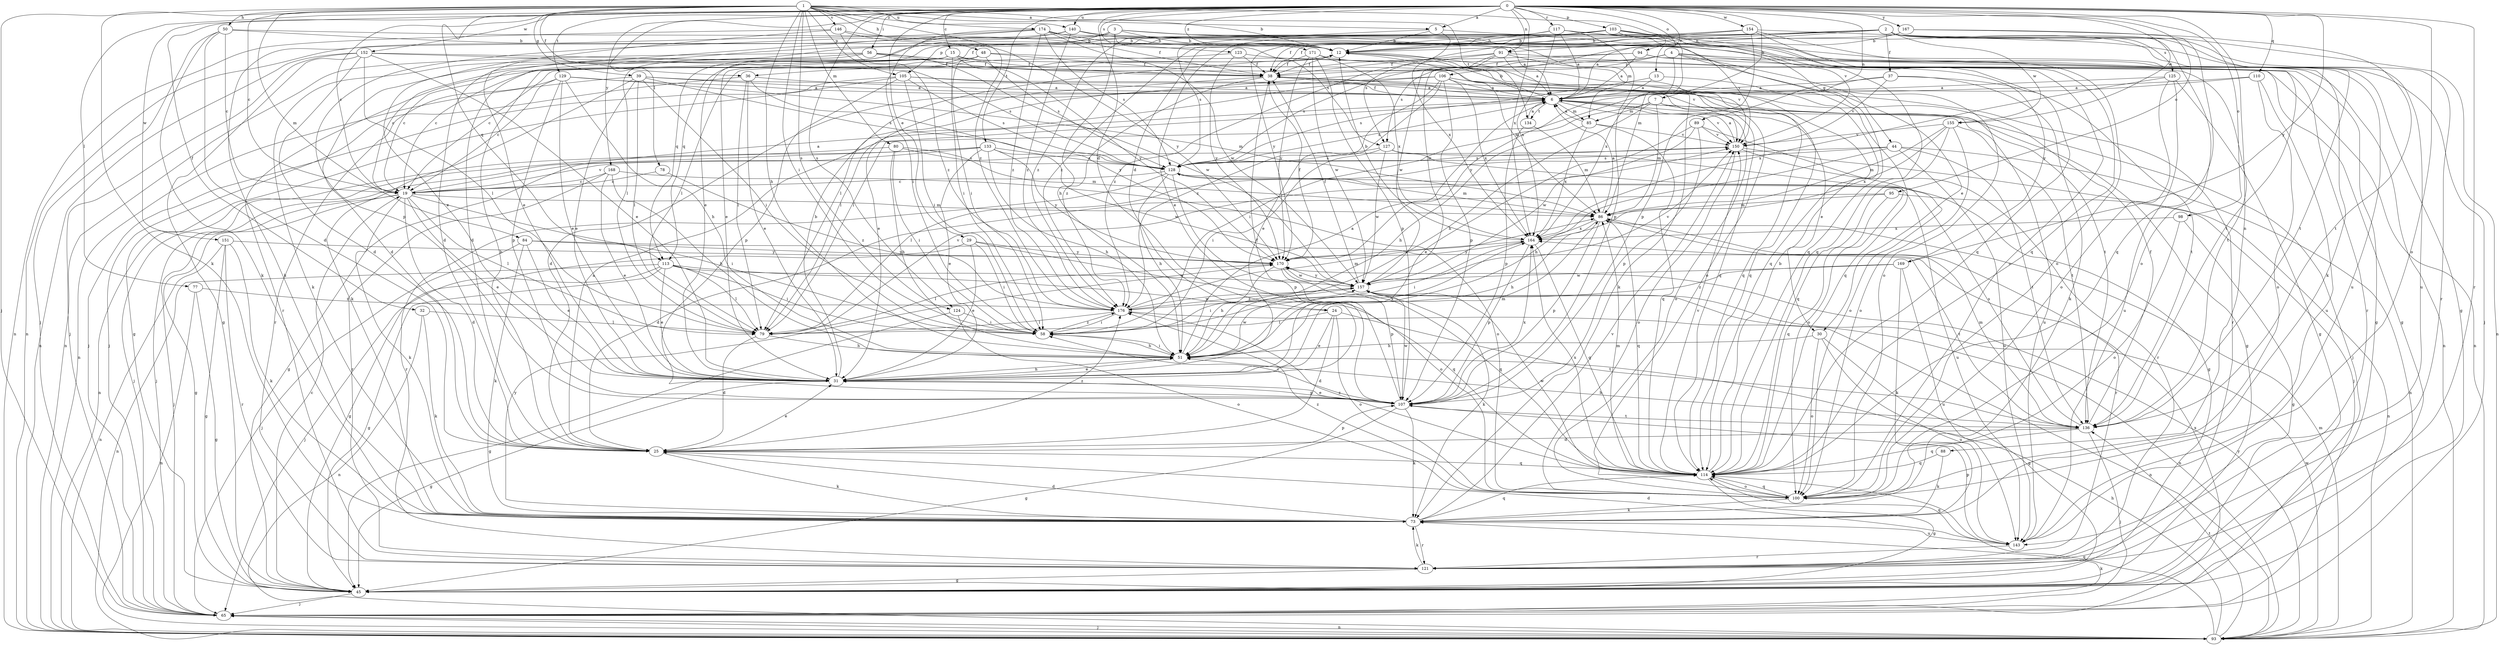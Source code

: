 strict digraph  {
0;
1;
2;
3;
4;
5;
6;
7;
12;
13;
15;
19;
24;
25;
29;
30;
31;
32;
36;
37;
38;
39;
44;
45;
48;
50;
51;
56;
58;
65;
73;
77;
78;
79;
80;
84;
85;
86;
88;
89;
91;
93;
94;
95;
98;
100;
103;
105;
106;
107;
110;
113;
114;
117;
121;
123;
124;
125;
127;
128;
129;
133;
134;
136;
140;
143;
146;
150;
151;
152;
154;
155;
157;
164;
167;
168;
169;
170;
171;
174;
176;
0 -> 5  [label=a];
0 -> 7  [label=b];
0 -> 13  [label=c];
0 -> 15  [label=c];
0 -> 19  [label=c];
0 -> 24  [label=d];
0 -> 29  [label=e];
0 -> 32  [label=f];
0 -> 56  [label=i];
0 -> 77  [label=l];
0 -> 78  [label=l];
0 -> 88  [label=n];
0 -> 89  [label=n];
0 -> 91  [label=n];
0 -> 94  [label=o];
0 -> 95  [label=o];
0 -> 98  [label=o];
0 -> 100  [label=o];
0 -> 103  [label=p];
0 -> 110  [label=q];
0 -> 117  [label=r];
0 -> 121  [label=r];
0 -> 123  [label=s];
0 -> 124  [label=s];
0 -> 129  [label=t];
0 -> 133  [label=t];
0 -> 140  [label=u];
0 -> 151  [label=w];
0 -> 152  [label=w];
0 -> 154  [label=w];
0 -> 155  [label=w];
0 -> 164  [label=x];
0 -> 167  [label=y];
0 -> 168  [label=y];
0 -> 169  [label=y];
0 -> 171  [label=z];
1 -> 5  [label=a];
1 -> 12  [label=b];
1 -> 19  [label=c];
1 -> 36  [label=f];
1 -> 39  [label=g];
1 -> 48  [label=h];
1 -> 50  [label=h];
1 -> 51  [label=h];
1 -> 58  [label=i];
1 -> 65  [label=j];
1 -> 73  [label=k];
1 -> 80  [label=m];
1 -> 84  [label=m];
1 -> 105  [label=p];
1 -> 113  [label=q];
1 -> 124  [label=s];
1 -> 134  [label=t];
1 -> 140  [label=u];
1 -> 146  [label=v];
1 -> 150  [label=v];
1 -> 174  [label=z];
1 -> 176  [label=z];
2 -> 24  [label=d];
2 -> 36  [label=f];
2 -> 37  [label=f];
2 -> 91  [label=n];
2 -> 93  [label=n];
2 -> 100  [label=o];
2 -> 113  [label=q];
2 -> 121  [label=r];
2 -> 125  [label=s];
2 -> 127  [label=s];
2 -> 143  [label=u];
2 -> 155  [label=w];
2 -> 157  [label=w];
3 -> 12  [label=b];
3 -> 44  [label=g];
3 -> 51  [label=h];
3 -> 85  [label=m];
3 -> 93  [label=n];
3 -> 105  [label=p];
3 -> 113  [label=q];
3 -> 127  [label=s];
3 -> 143  [label=u];
4 -> 30  [label=e];
4 -> 79  [label=l];
4 -> 93  [label=n];
4 -> 100  [label=o];
4 -> 106  [label=p];
4 -> 127  [label=s];
4 -> 164  [label=x];
4 -> 169  [label=y];
5 -> 12  [label=b];
5 -> 114  [label=q];
5 -> 128  [label=s];
5 -> 164  [label=x];
6 -> 12  [label=b];
6 -> 30  [label=e];
6 -> 38  [label=f];
6 -> 65  [label=j];
6 -> 85  [label=m];
6 -> 100  [label=o];
6 -> 128  [label=s];
6 -> 134  [label=t];
6 -> 150  [label=v];
7 -> 45  [label=g];
7 -> 51  [label=h];
7 -> 58  [label=i];
7 -> 85  [label=m];
7 -> 86  [label=m];
7 -> 143  [label=u];
12 -> 38  [label=f];
12 -> 86  [label=m];
12 -> 121  [label=r];
12 -> 150  [label=v];
13 -> 6  [label=a];
13 -> 114  [label=q];
13 -> 128  [label=s];
15 -> 25  [label=d];
15 -> 31  [label=e];
15 -> 38  [label=f];
15 -> 58  [label=i];
15 -> 73  [label=k];
15 -> 100  [label=o];
15 -> 170  [label=y];
19 -> 6  [label=a];
19 -> 25  [label=d];
19 -> 31  [label=e];
19 -> 45  [label=g];
19 -> 58  [label=i];
19 -> 65  [label=j];
19 -> 73  [label=k];
19 -> 79  [label=l];
19 -> 86  [label=m];
19 -> 150  [label=v];
24 -> 25  [label=d];
24 -> 31  [label=e];
24 -> 79  [label=l];
24 -> 100  [label=o];
24 -> 136  [label=t];
25 -> 6  [label=a];
25 -> 12  [label=b];
25 -> 31  [label=e];
25 -> 73  [label=k];
25 -> 107  [label=p];
25 -> 114  [label=q];
25 -> 176  [label=z];
29 -> 31  [label=e];
29 -> 45  [label=g];
29 -> 58  [label=i];
29 -> 100  [label=o];
29 -> 170  [label=y];
30 -> 45  [label=g];
30 -> 51  [label=h];
30 -> 100  [label=o];
30 -> 143  [label=u];
31 -> 12  [label=b];
31 -> 45  [label=g];
31 -> 51  [label=h];
31 -> 86  [label=m];
31 -> 107  [label=p];
32 -> 73  [label=k];
32 -> 79  [label=l];
32 -> 93  [label=n];
36 -> 6  [label=a];
36 -> 31  [label=e];
36 -> 65  [label=j];
36 -> 79  [label=l];
36 -> 170  [label=y];
37 -> 6  [label=a];
37 -> 73  [label=k];
37 -> 136  [label=t];
37 -> 150  [label=v];
37 -> 170  [label=y];
38 -> 6  [label=a];
38 -> 31  [label=e];
38 -> 114  [label=q];
38 -> 176  [label=z];
39 -> 6  [label=a];
39 -> 31  [label=e];
39 -> 58  [label=i];
39 -> 73  [label=k];
39 -> 79  [label=l];
39 -> 93  [label=n];
39 -> 128  [label=s];
39 -> 136  [label=t];
44 -> 51  [label=h];
44 -> 79  [label=l];
44 -> 93  [label=n];
44 -> 128  [label=s];
44 -> 136  [label=t];
44 -> 143  [label=u];
45 -> 19  [label=c];
45 -> 65  [label=j];
48 -> 19  [label=c];
48 -> 38  [label=f];
48 -> 58  [label=i];
48 -> 79  [label=l];
48 -> 128  [label=s];
48 -> 150  [label=v];
50 -> 6  [label=a];
50 -> 12  [label=b];
50 -> 19  [label=c];
50 -> 25  [label=d];
50 -> 65  [label=j];
50 -> 73  [label=k];
51 -> 6  [label=a];
51 -> 31  [label=e];
51 -> 58  [label=i];
51 -> 157  [label=w];
51 -> 164  [label=x];
56 -> 19  [label=c];
56 -> 38  [label=f];
56 -> 79  [label=l];
56 -> 93  [label=n];
56 -> 114  [label=q];
56 -> 157  [label=w];
58 -> 51  [label=h];
58 -> 176  [label=z];
65 -> 73  [label=k];
65 -> 93  [label=n];
65 -> 164  [label=x];
73 -> 25  [label=d];
73 -> 114  [label=q];
73 -> 121  [label=r];
73 -> 143  [label=u];
73 -> 150  [label=v];
73 -> 170  [label=y];
77 -> 45  [label=g];
77 -> 93  [label=n];
77 -> 176  [label=z];
78 -> 19  [label=c];
78 -> 176  [label=z];
79 -> 25  [label=d];
79 -> 51  [label=h];
79 -> 150  [label=v];
80 -> 51  [label=h];
80 -> 58  [label=i];
80 -> 65  [label=j];
80 -> 86  [label=m];
80 -> 128  [label=s];
84 -> 31  [label=e];
84 -> 65  [label=j];
84 -> 73  [label=k];
84 -> 136  [label=t];
84 -> 170  [label=y];
85 -> 6  [label=a];
85 -> 51  [label=h];
85 -> 114  [label=q];
85 -> 150  [label=v];
85 -> 164  [label=x];
86 -> 6  [label=a];
86 -> 51  [label=h];
86 -> 107  [label=p];
86 -> 114  [label=q];
86 -> 121  [label=r];
86 -> 164  [label=x];
88 -> 73  [label=k];
88 -> 114  [label=q];
89 -> 31  [label=e];
89 -> 100  [label=o];
89 -> 107  [label=p];
89 -> 150  [label=v];
89 -> 157  [label=w];
91 -> 6  [label=a];
91 -> 38  [label=f];
91 -> 45  [label=g];
91 -> 128  [label=s];
91 -> 136  [label=t];
91 -> 157  [label=w];
91 -> 176  [label=z];
93 -> 51  [label=h];
93 -> 65  [label=j];
93 -> 86  [label=m];
93 -> 114  [label=q];
93 -> 136  [label=t];
93 -> 157  [label=w];
93 -> 170  [label=y];
94 -> 6  [label=a];
94 -> 19  [label=c];
94 -> 38  [label=f];
94 -> 45  [label=g];
94 -> 121  [label=r];
95 -> 25  [label=d];
95 -> 86  [label=m];
95 -> 93  [label=n];
95 -> 114  [label=q];
98 -> 45  [label=g];
98 -> 100  [label=o];
98 -> 164  [label=x];
100 -> 73  [label=k];
100 -> 114  [label=q];
100 -> 176  [label=z];
103 -> 6  [label=a];
103 -> 12  [label=b];
103 -> 25  [label=d];
103 -> 31  [label=e];
103 -> 38  [label=f];
103 -> 45  [label=g];
103 -> 86  [label=m];
103 -> 114  [label=q];
103 -> 136  [label=t];
105 -> 6  [label=a];
105 -> 45  [label=g];
105 -> 58  [label=i];
105 -> 65  [label=j];
105 -> 107  [label=p];
105 -> 114  [label=q];
105 -> 128  [label=s];
106 -> 6  [label=a];
106 -> 25  [label=d];
106 -> 31  [label=e];
106 -> 79  [label=l];
106 -> 107  [label=p];
106 -> 114  [label=q];
106 -> 121  [label=r];
106 -> 164  [label=x];
106 -> 176  [label=z];
107 -> 31  [label=e];
107 -> 38  [label=f];
107 -> 45  [label=g];
107 -> 58  [label=i];
107 -> 73  [label=k];
107 -> 136  [label=t];
107 -> 157  [label=w];
107 -> 164  [label=x];
110 -> 6  [label=a];
110 -> 79  [label=l];
110 -> 100  [label=o];
110 -> 143  [label=u];
113 -> 31  [label=e];
113 -> 45  [label=g];
113 -> 58  [label=i];
113 -> 65  [label=j];
113 -> 79  [label=l];
113 -> 93  [label=n];
113 -> 114  [label=q];
113 -> 157  [label=w];
114 -> 12  [label=b];
114 -> 45  [label=g];
114 -> 86  [label=m];
114 -> 100  [label=o];
114 -> 150  [label=v];
114 -> 157  [label=w];
114 -> 164  [label=x];
114 -> 176  [label=z];
117 -> 6  [label=a];
117 -> 12  [label=b];
117 -> 25  [label=d];
117 -> 73  [label=k];
117 -> 100  [label=o];
117 -> 107  [label=p];
117 -> 164  [label=x];
117 -> 176  [label=z];
121 -> 45  [label=g];
121 -> 73  [label=k];
123 -> 19  [label=c];
123 -> 38  [label=f];
123 -> 93  [label=n];
123 -> 170  [label=y];
124 -> 45  [label=g];
124 -> 58  [label=i];
124 -> 100  [label=o];
125 -> 6  [label=a];
125 -> 45  [label=g];
125 -> 100  [label=o];
125 -> 143  [label=u];
125 -> 164  [label=x];
127 -> 45  [label=g];
127 -> 58  [label=i];
127 -> 100  [label=o];
127 -> 128  [label=s];
127 -> 157  [label=w];
128 -> 19  [label=c];
128 -> 51  [label=h];
128 -> 86  [label=m];
128 -> 107  [label=p];
128 -> 121  [label=r];
128 -> 143  [label=u];
129 -> 6  [label=a];
129 -> 19  [label=c];
129 -> 31  [label=e];
129 -> 51  [label=h];
129 -> 86  [label=m];
129 -> 107  [label=p];
129 -> 121  [label=r];
133 -> 31  [label=e];
133 -> 45  [label=g];
133 -> 51  [label=h];
133 -> 65  [label=j];
133 -> 93  [label=n];
133 -> 128  [label=s];
133 -> 157  [label=w];
133 -> 170  [label=y];
134 -> 6  [label=a];
134 -> 86  [label=m];
134 -> 107  [label=p];
136 -> 25  [label=d];
136 -> 38  [label=f];
136 -> 51  [label=h];
136 -> 65  [label=j];
136 -> 86  [label=m];
136 -> 114  [label=q];
136 -> 128  [label=s];
140 -> 12  [label=b];
140 -> 31  [label=e];
140 -> 107  [label=p];
140 -> 136  [label=t];
140 -> 150  [label=v];
140 -> 176  [label=z];
143 -> 25  [label=d];
143 -> 107  [label=p];
143 -> 114  [label=q];
143 -> 121  [label=r];
146 -> 12  [label=b];
146 -> 31  [label=e];
146 -> 93  [label=n];
146 -> 170  [label=y];
146 -> 176  [label=z];
150 -> 6  [label=a];
150 -> 65  [label=j];
150 -> 100  [label=o];
150 -> 121  [label=r];
150 -> 128  [label=s];
151 -> 45  [label=g];
151 -> 73  [label=k];
151 -> 93  [label=n];
151 -> 121  [label=r];
151 -> 170  [label=y];
152 -> 25  [label=d];
152 -> 31  [label=e];
152 -> 38  [label=f];
152 -> 45  [label=g];
152 -> 65  [label=j];
152 -> 79  [label=l];
152 -> 93  [label=n];
152 -> 128  [label=s];
154 -> 12  [label=b];
154 -> 38  [label=f];
154 -> 65  [label=j];
154 -> 100  [label=o];
154 -> 107  [label=p];
154 -> 114  [label=q];
154 -> 170  [label=y];
155 -> 86  [label=m];
155 -> 100  [label=o];
155 -> 114  [label=q];
155 -> 136  [label=t];
155 -> 150  [label=v];
155 -> 164  [label=x];
157 -> 38  [label=f];
157 -> 58  [label=i];
157 -> 73  [label=k];
157 -> 93  [label=n];
157 -> 150  [label=v];
157 -> 170  [label=y];
157 -> 176  [label=z];
164 -> 12  [label=b];
164 -> 58  [label=i];
164 -> 107  [label=p];
164 -> 114  [label=q];
164 -> 170  [label=y];
167 -> 12  [label=b];
167 -> 114  [label=q];
167 -> 136  [label=t];
167 -> 176  [label=z];
168 -> 19  [label=c];
168 -> 31  [label=e];
168 -> 51  [label=h];
168 -> 100  [label=o];
168 -> 121  [label=r];
169 -> 73  [label=k];
169 -> 143  [label=u];
169 -> 157  [label=w];
169 -> 176  [label=z];
170 -> 38  [label=f];
170 -> 51  [label=h];
170 -> 79  [label=l];
170 -> 107  [label=p];
170 -> 114  [label=q];
170 -> 157  [label=w];
170 -> 164  [label=x];
171 -> 38  [label=f];
171 -> 73  [label=k];
171 -> 107  [label=p];
171 -> 157  [label=w];
171 -> 164  [label=x];
171 -> 170  [label=y];
174 -> 12  [label=b];
174 -> 31  [label=e];
174 -> 38  [label=f];
174 -> 58  [label=i];
174 -> 73  [label=k];
174 -> 114  [label=q];
174 -> 128  [label=s];
174 -> 157  [label=w];
174 -> 176  [label=z];
176 -> 58  [label=i];
176 -> 79  [label=l];
176 -> 86  [label=m];
176 -> 93  [label=n];
176 -> 157  [label=w];
}

